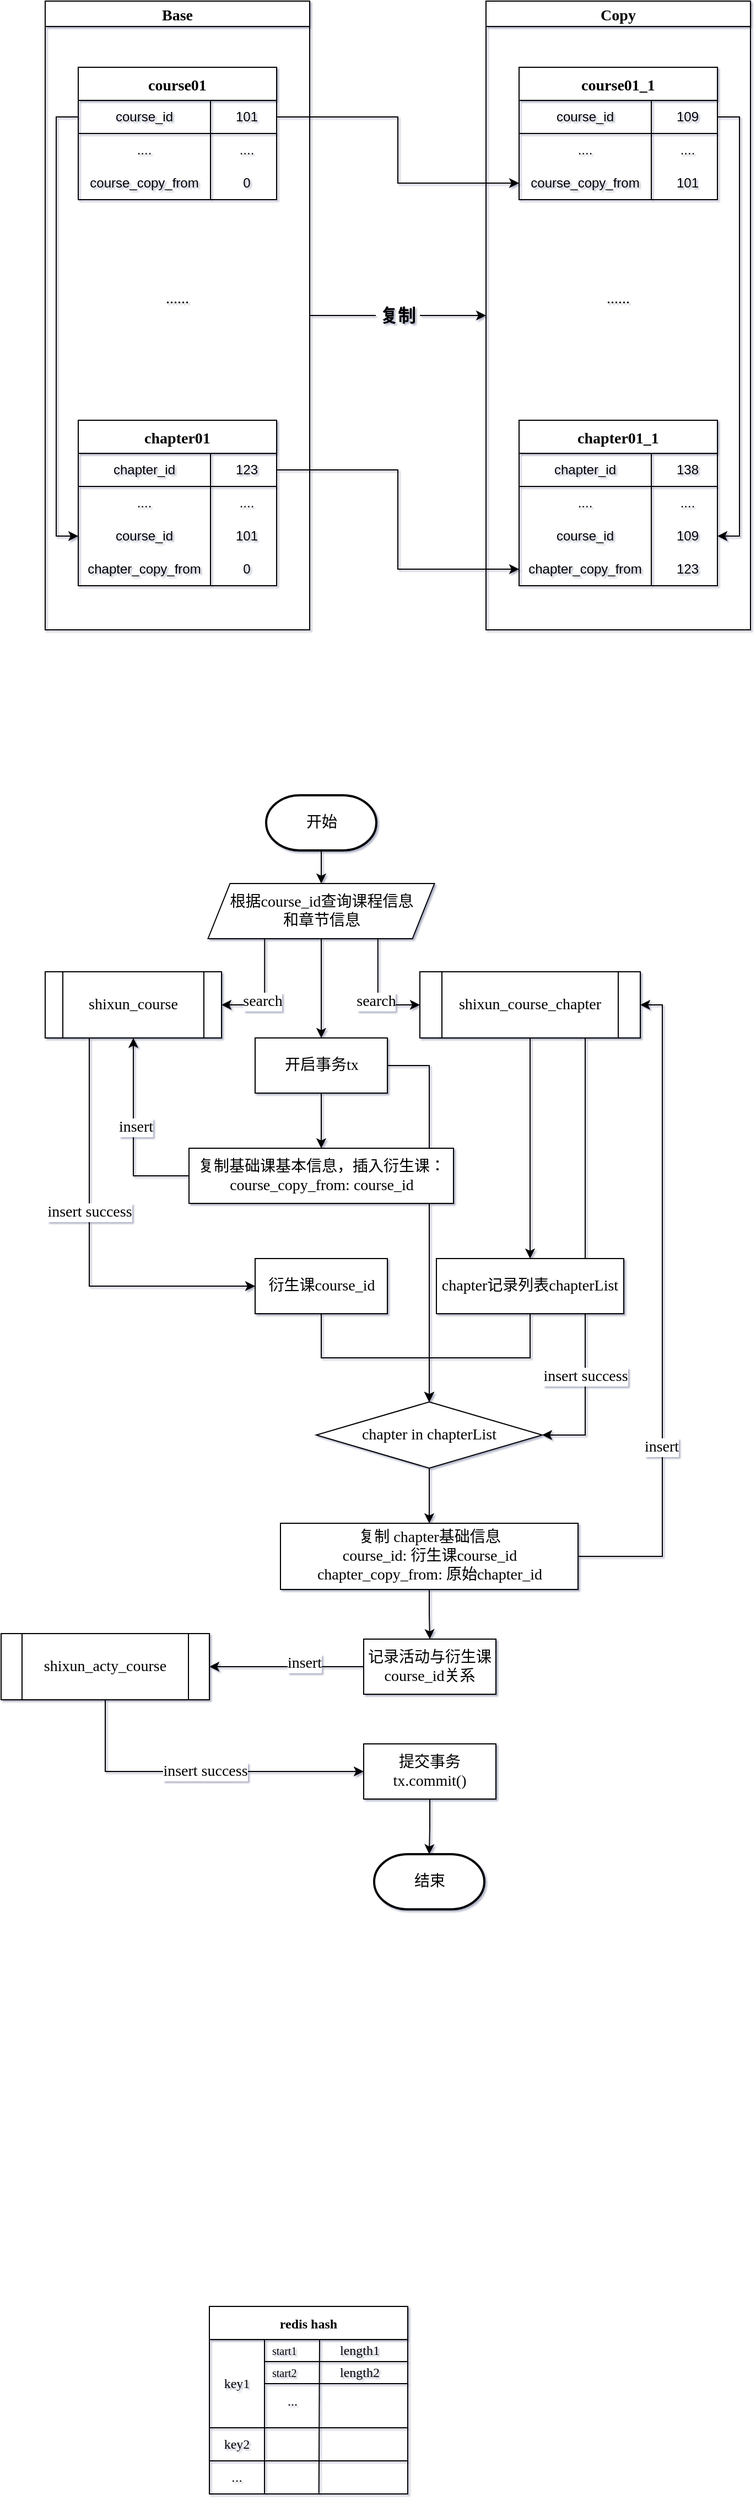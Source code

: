 <mxfile version="15.3.7" type="github">
  <diagram id="tjPY2HDjKvtOfdVSWDJu" name="Page-1">
    <mxGraphModel dx="813" dy="430" grid="1" gridSize="10" guides="1" tooltips="1" connect="1" arrows="1" fold="1" page="1" pageScale="1" pageWidth="827" pageHeight="1169" math="0" shadow="1">
      <root>
        <mxCell id="0" />
        <mxCell id="1" parent="0" />
        <mxCell id="ienhqepkz2iXpr1vj2_R-60" style="edgeStyle=orthogonalEdgeStyle;rounded=0;orthogonalLoop=1;jettySize=auto;html=1;exitX=1;exitY=0.5;exitDx=0;exitDy=0;entryX=0;entryY=0.5;entryDx=0;entryDy=0;fontFamily=Comic Sans MS;fontSize=14;startArrow=none;" parent="1" source="ienhqepkz2iXpr1vj2_R-61" target="ienhqepkz2iXpr1vj2_R-31" edge="1">
          <mxGeometry relative="1" as="geometry" />
        </mxCell>
        <mxCell id="ienhqepkz2iXpr1vj2_R-16" value="Base" style="swimlane;fontFamily=Comic Sans MS;fontSize=14;" parent="1" vertex="1">
          <mxGeometry x="120" y="480" width="240" height="570" as="geometry" />
        </mxCell>
        <mxCell id="ienhqepkz2iXpr1vj2_R-17" value="......" style="text;html=1;strokeColor=none;fillColor=none;align=center;verticalAlign=middle;whiteSpace=wrap;rounded=0;fontFamily=Comic Sans MS;fontSize=14;" parent="ienhqepkz2iXpr1vj2_R-16" vertex="1">
          <mxGeometry x="100" y="260" width="40" height="20" as="geometry" />
        </mxCell>
        <mxCell id="ienhqepkz2iXpr1vj2_R-18" value="chapter01" style="shape=table;startSize=30;container=1;collapsible=0;childLayout=tableLayout;fixedRows=1;rowLines=0;fontStyle=1;align=center;pointerEvents=1;fontFamily=Comic Sans MS;fontSize=14;" parent="ienhqepkz2iXpr1vj2_R-16" vertex="1">
          <mxGeometry x="30" y="380" width="180" height="150" as="geometry" />
        </mxCell>
        <mxCell id="ienhqepkz2iXpr1vj2_R-19" value="" style="shape=partialRectangle;html=1;whiteSpace=wrap;collapsible=0;dropTarget=0;pointerEvents=1;fillColor=none;top=0;left=0;bottom=1;right=0;points=[[0,0.5],[1,0.5]];portConstraint=eastwest;" parent="ienhqepkz2iXpr1vj2_R-18" vertex="1">
          <mxGeometry y="30" width="180" height="30" as="geometry" />
        </mxCell>
        <mxCell id="ienhqepkz2iXpr1vj2_R-20" value="chapter_id" style="shape=partialRectangle;html=1;whiteSpace=wrap;connectable=0;fillColor=none;top=0;left=0;bottom=0;right=0;overflow=hidden;pointerEvents=1;" parent="ienhqepkz2iXpr1vj2_R-19" vertex="1">
          <mxGeometry width="120" height="30" as="geometry" />
        </mxCell>
        <mxCell id="ienhqepkz2iXpr1vj2_R-21" value="123" style="shape=partialRectangle;html=1;whiteSpace=wrap;connectable=0;fillColor=none;top=0;left=0;bottom=0;right=0;align=center;spacingLeft=6;overflow=hidden;pointerEvents=1;" parent="ienhqepkz2iXpr1vj2_R-19" vertex="1">
          <mxGeometry x="120" width="60" height="30" as="geometry" />
        </mxCell>
        <mxCell id="ienhqepkz2iXpr1vj2_R-22" value="" style="shape=partialRectangle;html=1;whiteSpace=wrap;collapsible=0;dropTarget=0;pointerEvents=1;fillColor=none;top=0;left=0;bottom=0;right=0;points=[[0,0.5],[1,0.5]];portConstraint=eastwest;" parent="ienhqepkz2iXpr1vj2_R-18" vertex="1">
          <mxGeometry y="60" width="180" height="30" as="geometry" />
        </mxCell>
        <mxCell id="ienhqepkz2iXpr1vj2_R-23" value="...." style="shape=partialRectangle;html=1;whiteSpace=wrap;connectable=0;fillColor=none;top=0;left=0;bottom=0;right=0;overflow=hidden;pointerEvents=1;" parent="ienhqepkz2iXpr1vj2_R-22" vertex="1">
          <mxGeometry width="120" height="30" as="geometry" />
        </mxCell>
        <mxCell id="ienhqepkz2iXpr1vj2_R-24" value="...." style="shape=partialRectangle;html=1;whiteSpace=wrap;connectable=0;fillColor=none;top=0;left=0;bottom=0;right=0;align=center;spacingLeft=6;overflow=hidden;pointerEvents=1;" parent="ienhqepkz2iXpr1vj2_R-22" vertex="1">
          <mxGeometry x="120" width="60" height="30" as="geometry" />
        </mxCell>
        <mxCell id="ienhqepkz2iXpr1vj2_R-25" value="" style="shape=partialRectangle;html=1;whiteSpace=wrap;collapsible=0;dropTarget=0;pointerEvents=1;fillColor=none;top=0;left=0;bottom=0;right=0;points=[[0,0.5],[1,0.5]];portConstraint=eastwest;" parent="ienhqepkz2iXpr1vj2_R-18" vertex="1">
          <mxGeometry y="90" width="180" height="30" as="geometry" />
        </mxCell>
        <mxCell id="ienhqepkz2iXpr1vj2_R-26" value="course_id" style="shape=partialRectangle;html=1;whiteSpace=wrap;connectable=0;fillColor=none;top=0;left=0;bottom=0;right=0;overflow=hidden;pointerEvents=1;" parent="ienhqepkz2iXpr1vj2_R-25" vertex="1">
          <mxGeometry width="120" height="30" as="geometry" />
        </mxCell>
        <mxCell id="ienhqepkz2iXpr1vj2_R-27" value="101" style="shape=partialRectangle;html=1;whiteSpace=wrap;connectable=0;fillColor=none;top=0;left=0;bottom=0;right=0;align=center;spacingLeft=6;overflow=hidden;pointerEvents=1;" parent="ienhqepkz2iXpr1vj2_R-25" vertex="1">
          <mxGeometry x="120" width="60" height="30" as="geometry" />
        </mxCell>
        <mxCell id="ienhqepkz2iXpr1vj2_R-28" value="" style="shape=partialRectangle;html=1;whiteSpace=wrap;collapsible=0;dropTarget=0;pointerEvents=1;fillColor=none;top=0;left=0;bottom=0;right=0;points=[[0,0.5],[1,0.5]];portConstraint=eastwest;" parent="ienhqepkz2iXpr1vj2_R-18" vertex="1">
          <mxGeometry y="120" width="180" height="30" as="geometry" />
        </mxCell>
        <mxCell id="ienhqepkz2iXpr1vj2_R-29" value="chapter_copy_from" style="shape=partialRectangle;html=1;whiteSpace=wrap;connectable=0;fillColor=none;top=0;left=0;bottom=0;right=0;overflow=hidden;pointerEvents=1;" parent="ienhqepkz2iXpr1vj2_R-28" vertex="1">
          <mxGeometry width="120" height="30" as="geometry" />
        </mxCell>
        <mxCell id="ienhqepkz2iXpr1vj2_R-30" value="0" style="shape=partialRectangle;html=1;whiteSpace=wrap;connectable=0;fillColor=none;top=0;left=0;bottom=0;right=0;align=center;spacingLeft=6;overflow=hidden;pointerEvents=1;" parent="ienhqepkz2iXpr1vj2_R-28" vertex="1">
          <mxGeometry x="120" width="60" height="30" as="geometry" />
        </mxCell>
        <mxCell id="ienhqepkz2iXpr1vj2_R-5" value="course01" style="shape=table;startSize=30;container=1;collapsible=0;childLayout=tableLayout;fixedRows=1;rowLines=0;fontStyle=1;align=center;pointerEvents=1;fontFamily=Comic Sans MS;fontSize=14;" parent="ienhqepkz2iXpr1vj2_R-16" vertex="1">
          <mxGeometry x="30" y="60" width="180" height="120" as="geometry" />
        </mxCell>
        <mxCell id="ienhqepkz2iXpr1vj2_R-6" value="" style="shape=partialRectangle;html=1;whiteSpace=wrap;collapsible=0;dropTarget=0;pointerEvents=1;fillColor=none;top=0;left=0;bottom=1;right=0;points=[[0,0.5],[1,0.5]];portConstraint=eastwest;" parent="ienhqepkz2iXpr1vj2_R-5" vertex="1">
          <mxGeometry y="30" width="180" height="30" as="geometry" />
        </mxCell>
        <mxCell id="ienhqepkz2iXpr1vj2_R-7" value="course_id" style="shape=partialRectangle;html=1;whiteSpace=wrap;connectable=0;fillColor=none;top=0;left=0;bottom=0;right=0;overflow=hidden;pointerEvents=1;" parent="ienhqepkz2iXpr1vj2_R-6" vertex="1">
          <mxGeometry width="120" height="30" as="geometry" />
        </mxCell>
        <mxCell id="ienhqepkz2iXpr1vj2_R-8" value="101" style="shape=partialRectangle;html=1;whiteSpace=wrap;connectable=0;fillColor=none;top=0;left=0;bottom=0;right=0;align=center;spacingLeft=6;overflow=hidden;pointerEvents=1;" parent="ienhqepkz2iXpr1vj2_R-6" vertex="1">
          <mxGeometry x="120" width="60" height="30" as="geometry" />
        </mxCell>
        <mxCell id="ienhqepkz2iXpr1vj2_R-9" value="" style="shape=partialRectangle;html=1;whiteSpace=wrap;collapsible=0;dropTarget=0;pointerEvents=1;fillColor=none;top=0;left=0;bottom=0;right=0;points=[[0,0.5],[1,0.5]];portConstraint=eastwest;" parent="ienhqepkz2iXpr1vj2_R-5" vertex="1">
          <mxGeometry y="60" width="180" height="30" as="geometry" />
        </mxCell>
        <mxCell id="ienhqepkz2iXpr1vj2_R-10" value="...." style="shape=partialRectangle;html=1;whiteSpace=wrap;connectable=0;fillColor=none;top=0;left=0;bottom=0;right=0;overflow=hidden;pointerEvents=1;" parent="ienhqepkz2iXpr1vj2_R-9" vertex="1">
          <mxGeometry width="120" height="30" as="geometry" />
        </mxCell>
        <mxCell id="ienhqepkz2iXpr1vj2_R-11" value="...." style="shape=partialRectangle;html=1;whiteSpace=wrap;connectable=0;fillColor=none;top=0;left=0;bottom=0;right=0;align=center;spacingLeft=6;overflow=hidden;pointerEvents=1;" parent="ienhqepkz2iXpr1vj2_R-9" vertex="1">
          <mxGeometry x="120" width="60" height="30" as="geometry" />
        </mxCell>
        <mxCell id="ienhqepkz2iXpr1vj2_R-12" value="" style="shape=partialRectangle;html=1;whiteSpace=wrap;collapsible=0;dropTarget=0;pointerEvents=1;fillColor=none;top=0;left=0;bottom=0;right=0;points=[[0,0.5],[1,0.5]];portConstraint=eastwest;" parent="ienhqepkz2iXpr1vj2_R-5" vertex="1">
          <mxGeometry y="90" width="180" height="30" as="geometry" />
        </mxCell>
        <mxCell id="ienhqepkz2iXpr1vj2_R-13" value="course_copy_from" style="shape=partialRectangle;html=1;whiteSpace=wrap;connectable=0;fillColor=none;top=0;left=0;bottom=0;right=0;overflow=hidden;pointerEvents=1;" parent="ienhqepkz2iXpr1vj2_R-12" vertex="1">
          <mxGeometry width="120" height="30" as="geometry" />
        </mxCell>
        <mxCell id="ienhqepkz2iXpr1vj2_R-14" value="0" style="shape=partialRectangle;html=1;whiteSpace=wrap;connectable=0;fillColor=none;top=0;left=0;bottom=0;right=0;align=center;spacingLeft=6;overflow=hidden;pointerEvents=1;" parent="ienhqepkz2iXpr1vj2_R-12" vertex="1">
          <mxGeometry x="120" width="60" height="30" as="geometry" />
        </mxCell>
        <mxCell id="ienhqepkz2iXpr1vj2_R-59" style="edgeStyle=orthogonalEdgeStyle;rounded=0;orthogonalLoop=1;jettySize=auto;html=1;exitX=0;exitY=0.5;exitDx=0;exitDy=0;entryX=0;entryY=0.5;entryDx=0;entryDy=0;fontFamily=Comic Sans MS;fontSize=14;" parent="ienhqepkz2iXpr1vj2_R-16" source="ienhqepkz2iXpr1vj2_R-6" target="ienhqepkz2iXpr1vj2_R-25" edge="1">
          <mxGeometry relative="1" as="geometry" />
        </mxCell>
        <mxCell id="ienhqepkz2iXpr1vj2_R-31" value="Copy" style="swimlane;fontFamily=Comic Sans MS;fontSize=14;" parent="1" vertex="1">
          <mxGeometry x="520" y="480" width="240" height="570" as="geometry" />
        </mxCell>
        <mxCell id="ienhqepkz2iXpr1vj2_R-32" value="......" style="text;html=1;strokeColor=none;fillColor=none;align=center;verticalAlign=middle;whiteSpace=wrap;rounded=0;fontFamily=Comic Sans MS;fontSize=14;" parent="ienhqepkz2iXpr1vj2_R-31" vertex="1">
          <mxGeometry x="100" y="260" width="40" height="20" as="geometry" />
        </mxCell>
        <mxCell id="ienhqepkz2iXpr1vj2_R-33" value="chapter01_1" style="shape=table;startSize=30;container=1;collapsible=0;childLayout=tableLayout;fixedRows=1;rowLines=0;fontStyle=1;align=center;pointerEvents=1;fontFamily=Comic Sans MS;fontSize=14;" parent="ienhqepkz2iXpr1vj2_R-31" vertex="1">
          <mxGeometry x="30" y="380" width="180" height="150" as="geometry" />
        </mxCell>
        <mxCell id="ienhqepkz2iXpr1vj2_R-34" value="" style="shape=partialRectangle;html=1;whiteSpace=wrap;collapsible=0;dropTarget=0;pointerEvents=1;fillColor=none;top=0;left=0;bottom=1;right=0;points=[[0,0.5],[1,0.5]];portConstraint=eastwest;" parent="ienhqepkz2iXpr1vj2_R-33" vertex="1">
          <mxGeometry y="30" width="180" height="30" as="geometry" />
        </mxCell>
        <mxCell id="ienhqepkz2iXpr1vj2_R-35" value="chapter_id" style="shape=partialRectangle;html=1;whiteSpace=wrap;connectable=0;fillColor=none;top=0;left=0;bottom=0;right=0;overflow=hidden;pointerEvents=1;" parent="ienhqepkz2iXpr1vj2_R-34" vertex="1">
          <mxGeometry width="120" height="30" as="geometry" />
        </mxCell>
        <mxCell id="ienhqepkz2iXpr1vj2_R-36" value="138" style="shape=partialRectangle;html=1;whiteSpace=wrap;connectable=0;fillColor=none;top=0;left=0;bottom=0;right=0;align=center;spacingLeft=6;overflow=hidden;pointerEvents=1;" parent="ienhqepkz2iXpr1vj2_R-34" vertex="1">
          <mxGeometry x="120" width="60" height="30" as="geometry" />
        </mxCell>
        <mxCell id="ienhqepkz2iXpr1vj2_R-37" value="" style="shape=partialRectangle;html=1;whiteSpace=wrap;collapsible=0;dropTarget=0;pointerEvents=1;fillColor=none;top=0;left=0;bottom=0;right=0;points=[[0,0.5],[1,0.5]];portConstraint=eastwest;" parent="ienhqepkz2iXpr1vj2_R-33" vertex="1">
          <mxGeometry y="60" width="180" height="30" as="geometry" />
        </mxCell>
        <mxCell id="ienhqepkz2iXpr1vj2_R-38" value="...." style="shape=partialRectangle;html=1;whiteSpace=wrap;connectable=0;fillColor=none;top=0;left=0;bottom=0;right=0;overflow=hidden;pointerEvents=1;" parent="ienhqepkz2iXpr1vj2_R-37" vertex="1">
          <mxGeometry width="120" height="30" as="geometry" />
        </mxCell>
        <mxCell id="ienhqepkz2iXpr1vj2_R-39" value="...." style="shape=partialRectangle;html=1;whiteSpace=wrap;connectable=0;fillColor=none;top=0;left=0;bottom=0;right=0;align=center;spacingLeft=6;overflow=hidden;pointerEvents=1;" parent="ienhqepkz2iXpr1vj2_R-37" vertex="1">
          <mxGeometry x="120" width="60" height="30" as="geometry" />
        </mxCell>
        <mxCell id="ienhqepkz2iXpr1vj2_R-40" value="" style="shape=partialRectangle;html=1;whiteSpace=wrap;collapsible=0;dropTarget=0;pointerEvents=1;fillColor=none;top=0;left=0;bottom=0;right=0;points=[[0,0.5],[1,0.5]];portConstraint=eastwest;" parent="ienhqepkz2iXpr1vj2_R-33" vertex="1">
          <mxGeometry y="90" width="180" height="30" as="geometry" />
        </mxCell>
        <mxCell id="ienhqepkz2iXpr1vj2_R-41" value="course_id" style="shape=partialRectangle;html=1;whiteSpace=wrap;connectable=0;fillColor=none;top=0;left=0;bottom=0;right=0;overflow=hidden;pointerEvents=1;" parent="ienhqepkz2iXpr1vj2_R-40" vertex="1">
          <mxGeometry width="120" height="30" as="geometry" />
        </mxCell>
        <mxCell id="ienhqepkz2iXpr1vj2_R-42" value="109" style="shape=partialRectangle;html=1;whiteSpace=wrap;connectable=0;fillColor=none;top=0;left=0;bottom=0;right=0;align=center;spacingLeft=6;overflow=hidden;pointerEvents=1;" parent="ienhqepkz2iXpr1vj2_R-40" vertex="1">
          <mxGeometry x="120" width="60" height="30" as="geometry" />
        </mxCell>
        <mxCell id="ienhqepkz2iXpr1vj2_R-43" value="" style="shape=partialRectangle;html=1;whiteSpace=wrap;collapsible=0;dropTarget=0;pointerEvents=1;fillColor=none;top=0;left=0;bottom=0;right=0;points=[[0,0.5],[1,0.5]];portConstraint=eastwest;" parent="ienhqepkz2iXpr1vj2_R-33" vertex="1">
          <mxGeometry y="120" width="180" height="30" as="geometry" />
        </mxCell>
        <mxCell id="ienhqepkz2iXpr1vj2_R-44" value="chapter_copy_from" style="shape=partialRectangle;html=1;whiteSpace=wrap;connectable=0;fillColor=none;top=0;left=0;bottom=0;right=0;overflow=hidden;pointerEvents=1;" parent="ienhqepkz2iXpr1vj2_R-43" vertex="1">
          <mxGeometry width="120" height="30" as="geometry" />
        </mxCell>
        <mxCell id="ienhqepkz2iXpr1vj2_R-45" value="123" style="shape=partialRectangle;html=1;whiteSpace=wrap;connectable=0;fillColor=none;top=0;left=0;bottom=0;right=0;align=center;spacingLeft=6;overflow=hidden;pointerEvents=1;" parent="ienhqepkz2iXpr1vj2_R-43" vertex="1">
          <mxGeometry x="120" width="60" height="30" as="geometry" />
        </mxCell>
        <mxCell id="ienhqepkz2iXpr1vj2_R-46" value="course01_1" style="shape=table;startSize=30;container=1;collapsible=0;childLayout=tableLayout;fixedRows=1;rowLines=0;fontStyle=1;align=center;pointerEvents=1;fontFamily=Comic Sans MS;fontSize=14;" parent="ienhqepkz2iXpr1vj2_R-31" vertex="1">
          <mxGeometry x="30" y="60" width="180" height="120" as="geometry" />
        </mxCell>
        <mxCell id="ienhqepkz2iXpr1vj2_R-47" value="" style="shape=partialRectangle;html=1;whiteSpace=wrap;collapsible=0;dropTarget=0;pointerEvents=1;fillColor=none;top=0;left=0;bottom=1;right=0;points=[[0,0.5],[1,0.5]];portConstraint=eastwest;" parent="ienhqepkz2iXpr1vj2_R-46" vertex="1">
          <mxGeometry y="30" width="180" height="30" as="geometry" />
        </mxCell>
        <mxCell id="ienhqepkz2iXpr1vj2_R-48" value="course_id" style="shape=partialRectangle;html=1;whiteSpace=wrap;connectable=0;fillColor=none;top=0;left=0;bottom=0;right=0;overflow=hidden;pointerEvents=1;" parent="ienhqepkz2iXpr1vj2_R-47" vertex="1">
          <mxGeometry width="120" height="30" as="geometry" />
        </mxCell>
        <mxCell id="ienhqepkz2iXpr1vj2_R-49" value="109" style="shape=partialRectangle;html=1;whiteSpace=wrap;connectable=0;fillColor=none;top=0;left=0;bottom=0;right=0;align=center;spacingLeft=6;overflow=hidden;pointerEvents=1;" parent="ienhqepkz2iXpr1vj2_R-47" vertex="1">
          <mxGeometry x="120" width="60" height="30" as="geometry" />
        </mxCell>
        <mxCell id="ienhqepkz2iXpr1vj2_R-50" value="" style="shape=partialRectangle;html=1;whiteSpace=wrap;collapsible=0;dropTarget=0;pointerEvents=1;fillColor=none;top=0;left=0;bottom=0;right=0;points=[[0,0.5],[1,0.5]];portConstraint=eastwest;" parent="ienhqepkz2iXpr1vj2_R-46" vertex="1">
          <mxGeometry y="60" width="180" height="30" as="geometry" />
        </mxCell>
        <mxCell id="ienhqepkz2iXpr1vj2_R-51" value="...." style="shape=partialRectangle;html=1;whiteSpace=wrap;connectable=0;fillColor=none;top=0;left=0;bottom=0;right=0;overflow=hidden;pointerEvents=1;" parent="ienhqepkz2iXpr1vj2_R-50" vertex="1">
          <mxGeometry width="120" height="30" as="geometry" />
        </mxCell>
        <mxCell id="ienhqepkz2iXpr1vj2_R-52" value="...." style="shape=partialRectangle;html=1;whiteSpace=wrap;connectable=0;fillColor=none;top=0;left=0;bottom=0;right=0;align=center;spacingLeft=6;overflow=hidden;pointerEvents=1;" parent="ienhqepkz2iXpr1vj2_R-50" vertex="1">
          <mxGeometry x="120" width="60" height="30" as="geometry" />
        </mxCell>
        <mxCell id="ienhqepkz2iXpr1vj2_R-53" value="" style="shape=partialRectangle;html=1;whiteSpace=wrap;collapsible=0;dropTarget=0;pointerEvents=1;fillColor=none;top=0;left=0;bottom=0;right=0;points=[[0,0.5],[1,0.5]];portConstraint=eastwest;" parent="ienhqepkz2iXpr1vj2_R-46" vertex="1">
          <mxGeometry y="90" width="180" height="30" as="geometry" />
        </mxCell>
        <mxCell id="ienhqepkz2iXpr1vj2_R-54" value="course_copy_from" style="shape=partialRectangle;html=1;whiteSpace=wrap;connectable=0;fillColor=none;top=0;left=0;bottom=0;right=0;overflow=hidden;pointerEvents=1;" parent="ienhqepkz2iXpr1vj2_R-53" vertex="1">
          <mxGeometry width="120" height="30" as="geometry" />
        </mxCell>
        <mxCell id="ienhqepkz2iXpr1vj2_R-55" value="101" style="shape=partialRectangle;html=1;whiteSpace=wrap;connectable=0;fillColor=none;top=0;left=0;bottom=0;right=0;align=center;spacingLeft=6;overflow=hidden;pointerEvents=1;" parent="ienhqepkz2iXpr1vj2_R-53" vertex="1">
          <mxGeometry x="120" width="60" height="30" as="geometry" />
        </mxCell>
        <mxCell id="ienhqepkz2iXpr1vj2_R-57" style="edgeStyle=orthogonalEdgeStyle;rounded=0;orthogonalLoop=1;jettySize=auto;html=1;exitX=1;exitY=0.5;exitDx=0;exitDy=0;entryX=1;entryY=0.5;entryDx=0;entryDy=0;fontFamily=Comic Sans MS;fontSize=14;" parent="ienhqepkz2iXpr1vj2_R-31" source="ienhqepkz2iXpr1vj2_R-47" target="ienhqepkz2iXpr1vj2_R-40" edge="1">
          <mxGeometry relative="1" as="geometry" />
        </mxCell>
        <mxCell id="ienhqepkz2iXpr1vj2_R-56" style="edgeStyle=orthogonalEdgeStyle;rounded=0;orthogonalLoop=1;jettySize=auto;html=1;exitX=1;exitY=0.5;exitDx=0;exitDy=0;fontFamily=Comic Sans MS;fontSize=14;" parent="1" source="ienhqepkz2iXpr1vj2_R-6" target="ienhqepkz2iXpr1vj2_R-53" edge="1">
          <mxGeometry relative="1" as="geometry" />
        </mxCell>
        <mxCell id="ienhqepkz2iXpr1vj2_R-58" style="edgeStyle=orthogonalEdgeStyle;rounded=0;orthogonalLoop=1;jettySize=auto;html=1;exitX=1;exitY=0.5;exitDx=0;exitDy=0;entryX=0;entryY=0.5;entryDx=0;entryDy=0;fontFamily=Comic Sans MS;fontSize=14;" parent="1" source="ienhqepkz2iXpr1vj2_R-19" target="ienhqepkz2iXpr1vj2_R-43" edge="1">
          <mxGeometry relative="1" as="geometry" />
        </mxCell>
        <mxCell id="ienhqepkz2iXpr1vj2_R-61" value="&lt;font style=&quot;font-size: 16px&quot;&gt;&lt;b&gt;复制&lt;/b&gt;&lt;/font&gt;" style="text;html=1;strokeColor=none;fillColor=none;align=center;verticalAlign=middle;whiteSpace=wrap;rounded=0;fontFamily=Comic Sans MS;fontSize=14;" parent="1" vertex="1">
          <mxGeometry x="420" y="755" width="40" height="20" as="geometry" />
        </mxCell>
        <mxCell id="ienhqepkz2iXpr1vj2_R-62" value="" style="edgeStyle=orthogonalEdgeStyle;rounded=0;orthogonalLoop=1;jettySize=auto;html=1;exitX=1;exitY=0.5;exitDx=0;exitDy=0;entryX=0;entryY=0.5;entryDx=0;entryDy=0;fontFamily=Comic Sans MS;fontSize=14;endArrow=none;" parent="1" source="ienhqepkz2iXpr1vj2_R-16" target="ienhqepkz2iXpr1vj2_R-61" edge="1">
          <mxGeometry relative="1" as="geometry">
            <mxPoint x="360" y="765" as="sourcePoint" />
            <mxPoint x="520" y="765" as="targetPoint" />
          </mxGeometry>
        </mxCell>
        <mxCell id="ienhqepkz2iXpr1vj2_R-67" style="edgeStyle=orthogonalEdgeStyle;rounded=0;orthogonalLoop=1;jettySize=auto;html=1;exitX=0.5;exitY=1;exitDx=0;exitDy=0;exitPerimeter=0;entryX=0.5;entryY=0;entryDx=0;entryDy=0;fontFamily=Comic Sans MS;fontSize=14;" parent="1" source="ienhqepkz2iXpr1vj2_R-63" edge="1">
          <mxGeometry relative="1" as="geometry">
            <mxPoint x="370.5" y="1280" as="targetPoint" />
          </mxGeometry>
        </mxCell>
        <mxCell id="ienhqepkz2iXpr1vj2_R-63" value="开始" style="strokeWidth=2;html=1;shape=mxgraph.flowchart.terminator;whiteSpace=wrap;fontFamily=Comic Sans MS;fontSize=14;" parent="1" vertex="1">
          <mxGeometry x="320.5" y="1200" width="100" height="50" as="geometry" />
        </mxCell>
        <mxCell id="ienhqepkz2iXpr1vj2_R-102" style="edgeStyle=orthogonalEdgeStyle;rounded=0;orthogonalLoop=1;jettySize=auto;html=1;exitX=0.5;exitY=1;exitDx=0;exitDy=0;fontFamily=Comic Sans MS;fontSize=14;" parent="1" source="ienhqepkz2iXpr1vj2_R-65" target="ienhqepkz2iXpr1vj2_R-68" edge="1">
          <mxGeometry relative="1" as="geometry" />
        </mxCell>
        <mxCell id="ienhqepkz2iXpr1vj2_R-109" style="edgeStyle=orthogonalEdgeStyle;rounded=0;orthogonalLoop=1;jettySize=auto;html=1;exitX=0.75;exitY=1;exitDx=0;exitDy=0;entryX=1;entryY=0.5;entryDx=0;entryDy=0;fontFamily=Comic Sans MS;fontSize=14;" parent="1" source="ienhqepkz2iXpr1vj2_R-65" target="ienhqepkz2iXpr1vj2_R-71" edge="1">
          <mxGeometry relative="1" as="geometry" />
        </mxCell>
        <mxCell id="ienhqepkz2iXpr1vj2_R-110" value="insert success" style="edgeLabel;html=1;align=center;verticalAlign=middle;resizable=0;points=[];fontSize=14;fontFamily=Comic Sans MS;" parent="ienhqepkz2iXpr1vj2_R-109" vertex="1" connectable="0">
          <mxGeometry x="0.539" relative="1" as="geometry">
            <mxPoint as="offset" />
          </mxGeometry>
        </mxCell>
        <mxCell id="ienhqepkz2iXpr1vj2_R-65" value="shixun_course_chapter" style="shape=process;whiteSpace=wrap;html=1;backgroundOutline=1;fontFamily=Comic Sans MS;fontSize=14;" parent="1" vertex="1">
          <mxGeometry x="460" y="1360" width="200" height="60" as="geometry" />
        </mxCell>
        <mxCell id="ienhqepkz2iXpr1vj2_R-72" style="edgeStyle=orthogonalEdgeStyle;rounded=0;orthogonalLoop=1;jettySize=auto;html=1;exitX=0.5;exitY=1;exitDx=0;exitDy=0;entryX=0.5;entryY=0;entryDx=0;entryDy=0;fontFamily=Comic Sans MS;fontSize=14;" parent="1" source="ienhqepkz2iXpr1vj2_R-68" target="ienhqepkz2iXpr1vj2_R-71" edge="1">
          <mxGeometry relative="1" as="geometry" />
        </mxCell>
        <mxCell id="ienhqepkz2iXpr1vj2_R-68" value="chapter记录列表chapterList" style="rounded=0;whiteSpace=wrap;html=1;fontFamily=Comic Sans MS;fontSize=14;" parent="1" vertex="1">
          <mxGeometry x="475" y="1620" width="170" height="50" as="geometry" />
        </mxCell>
        <mxCell id="ienhqepkz2iXpr1vj2_R-106" style="edgeStyle=orthogonalEdgeStyle;rounded=0;orthogonalLoop=1;jettySize=auto;html=1;exitX=0.5;exitY=1;exitDx=0;exitDy=0;fontFamily=Comic Sans MS;fontSize=14;" parent="1" source="ienhqepkz2iXpr1vj2_R-71" target="ienhqepkz2iXpr1vj2_R-105" edge="1">
          <mxGeometry relative="1" as="geometry" />
        </mxCell>
        <mxCell id="ienhqepkz2iXpr1vj2_R-71" value="chapter in chapterList" style="rhombus;whiteSpace=wrap;html=1;fontFamily=Comic Sans MS;fontSize=14;" parent="1" vertex="1">
          <mxGeometry x="366" y="1750" width="205" height="60" as="geometry" />
        </mxCell>
        <mxCell id="ienhqepkz2iXpr1vj2_R-100" style="edgeStyle=orthogonalEdgeStyle;rounded=0;orthogonalLoop=1;jettySize=auto;html=1;exitX=0.25;exitY=1;exitDx=0;exitDy=0;entryX=0;entryY=0.5;entryDx=0;entryDy=0;fontFamily=Comic Sans MS;fontSize=14;" parent="1" source="ienhqepkz2iXpr1vj2_R-74" target="ienhqepkz2iXpr1vj2_R-98" edge="1">
          <mxGeometry relative="1" as="geometry" />
        </mxCell>
        <mxCell id="ienhqepkz2iXpr1vj2_R-101" value="insert success" style="edgeLabel;html=1;align=center;verticalAlign=middle;resizable=0;points=[];fontSize=14;fontFamily=Comic Sans MS;" parent="ienhqepkz2iXpr1vj2_R-100" vertex="1" connectable="0">
          <mxGeometry x="-0.159" relative="1" as="geometry">
            <mxPoint as="offset" />
          </mxGeometry>
        </mxCell>
        <mxCell id="ienhqepkz2iXpr1vj2_R-74" value="shixun_course" style="shape=process;whiteSpace=wrap;html=1;backgroundOutline=1;fontFamily=Comic Sans MS;fontSize=14;" parent="1" vertex="1">
          <mxGeometry x="120" y="1360" width="160" height="60" as="geometry" />
        </mxCell>
        <mxCell id="ienhqepkz2iXpr1vj2_R-87" style="edgeStyle=orthogonalEdgeStyle;rounded=0;orthogonalLoop=1;jettySize=auto;html=1;exitX=0.5;exitY=1;exitDx=0;exitDy=0;entryX=0.5;entryY=0;entryDx=0;entryDy=0;fontFamily=Comic Sans MS;fontSize=14;" parent="1" source="ienhqepkz2iXpr1vj2_R-76" target="ienhqepkz2iXpr1vj2_R-85" edge="1">
          <mxGeometry relative="1" as="geometry" />
        </mxCell>
        <mxCell id="ienhqepkz2iXpr1vj2_R-104" style="edgeStyle=orthogonalEdgeStyle;rounded=0;orthogonalLoop=1;jettySize=auto;html=1;exitX=1;exitY=0.5;exitDx=0;exitDy=0;entryX=0.5;entryY=0;entryDx=0;entryDy=0;fontFamily=Comic Sans MS;fontSize=14;" parent="1" source="ienhqepkz2iXpr1vj2_R-76" target="ienhqepkz2iXpr1vj2_R-71" edge="1">
          <mxGeometry relative="1" as="geometry" />
        </mxCell>
        <mxCell id="ienhqepkz2iXpr1vj2_R-76" value="开启事务tx" style="rounded=0;whiteSpace=wrap;html=1;fontFamily=Comic Sans MS;fontSize=14;" parent="1" vertex="1">
          <mxGeometry x="310.5" y="1420" width="120" height="50" as="geometry" />
        </mxCell>
        <mxCell id="ienhqepkz2iXpr1vj2_R-80" style="edgeStyle=orthogonalEdgeStyle;rounded=0;orthogonalLoop=1;jettySize=auto;html=1;exitX=0.75;exitY=1;exitDx=0;exitDy=0;entryX=0;entryY=0.5;entryDx=0;entryDy=0;fontFamily=Comic Sans MS;fontSize=14;" parent="1" source="ienhqepkz2iXpr1vj2_R-77" target="ienhqepkz2iXpr1vj2_R-65" edge="1">
          <mxGeometry relative="1" as="geometry" />
        </mxCell>
        <mxCell id="ienhqepkz2iXpr1vj2_R-97" value="search" style="edgeLabel;html=1;align=center;verticalAlign=middle;resizable=0;points=[];fontSize=14;fontFamily=Comic Sans MS;" parent="ienhqepkz2iXpr1vj2_R-80" vertex="1" connectable="0">
          <mxGeometry x="0.162" y="-2" relative="1" as="geometry">
            <mxPoint as="offset" />
          </mxGeometry>
        </mxCell>
        <mxCell id="ienhqepkz2iXpr1vj2_R-81" style="edgeStyle=orthogonalEdgeStyle;rounded=0;orthogonalLoop=1;jettySize=auto;html=1;exitX=0.25;exitY=1;exitDx=0;exitDy=0;entryX=1;entryY=0.5;entryDx=0;entryDy=0;fontFamily=Comic Sans MS;fontSize=14;" parent="1" source="ienhqepkz2iXpr1vj2_R-77" target="ienhqepkz2iXpr1vj2_R-74" edge="1">
          <mxGeometry relative="1" as="geometry" />
        </mxCell>
        <mxCell id="ienhqepkz2iXpr1vj2_R-94" value="search" style="edgeLabel;html=1;align=center;verticalAlign=middle;resizable=0;points=[];fontSize=14;fontFamily=Comic Sans MS;" parent="ienhqepkz2iXpr1vj2_R-81" vertex="1" connectable="0">
          <mxGeometry x="0.15" y="-2" relative="1" as="geometry">
            <mxPoint as="offset" />
          </mxGeometry>
        </mxCell>
        <mxCell id="ienhqepkz2iXpr1vj2_R-82" style="edgeStyle=orthogonalEdgeStyle;rounded=0;orthogonalLoop=1;jettySize=auto;html=1;exitX=0.5;exitY=1;exitDx=0;exitDy=0;entryX=0.5;entryY=0;entryDx=0;entryDy=0;fontFamily=Comic Sans MS;fontSize=14;" parent="1" source="ienhqepkz2iXpr1vj2_R-77" target="ienhqepkz2iXpr1vj2_R-76" edge="1">
          <mxGeometry relative="1" as="geometry" />
        </mxCell>
        <mxCell id="ienhqepkz2iXpr1vj2_R-77" value="&lt;span&gt;根据course_id查询课程信息&lt;br&gt;和章节信息&lt;/span&gt;" style="shape=parallelogram;perimeter=parallelogramPerimeter;whiteSpace=wrap;html=1;fixedSize=1;fontFamily=Comic Sans MS;fontSize=14;" parent="1" vertex="1">
          <mxGeometry x="267.75" y="1280" width="205.5" height="50" as="geometry" />
        </mxCell>
        <mxCell id="ienhqepkz2iXpr1vj2_R-89" style="edgeStyle=orthogonalEdgeStyle;rounded=0;orthogonalLoop=1;jettySize=auto;html=1;exitX=0;exitY=0.5;exitDx=0;exitDy=0;entryX=0.5;entryY=1;entryDx=0;entryDy=0;fontFamily=Comic Sans MS;fontSize=14;" parent="1" source="ienhqepkz2iXpr1vj2_R-85" target="ienhqepkz2iXpr1vj2_R-74" edge="1">
          <mxGeometry relative="1" as="geometry" />
        </mxCell>
        <mxCell id="ienhqepkz2iXpr1vj2_R-93" value="insert" style="edgeLabel;html=1;align=center;verticalAlign=middle;resizable=0;points=[];fontSize=14;fontFamily=Comic Sans MS;" parent="ienhqepkz2iXpr1vj2_R-89" vertex="1" connectable="0">
          <mxGeometry x="0.077" y="-2" relative="1" as="geometry">
            <mxPoint as="offset" />
          </mxGeometry>
        </mxCell>
        <mxCell id="ienhqepkz2iXpr1vj2_R-85" value="复制基础课基本信息，插入衍生课：course_copy_from: course_id" style="rounded=0;whiteSpace=wrap;html=1;fontFamily=Comic Sans MS;fontSize=14;" parent="1" vertex="1">
          <mxGeometry x="250.5" y="1520" width="240" height="50" as="geometry" />
        </mxCell>
        <mxCell id="ienhqepkz2iXpr1vj2_R-103" style="edgeStyle=orthogonalEdgeStyle;rounded=0;orthogonalLoop=1;jettySize=auto;html=1;exitX=0.5;exitY=1;exitDx=0;exitDy=0;entryX=0.5;entryY=0;entryDx=0;entryDy=0;fontFamily=Comic Sans MS;fontSize=14;" parent="1" source="ienhqepkz2iXpr1vj2_R-98" target="ienhqepkz2iXpr1vj2_R-71" edge="1">
          <mxGeometry relative="1" as="geometry" />
        </mxCell>
        <mxCell id="ienhqepkz2iXpr1vj2_R-98" value="衍生课course_id" style="rounded=0;whiteSpace=wrap;html=1;fontFamily=Comic Sans MS;fontSize=14;" parent="1" vertex="1">
          <mxGeometry x="310.5" y="1620" width="120" height="50" as="geometry" />
        </mxCell>
        <mxCell id="ienhqepkz2iXpr1vj2_R-107" style="edgeStyle=orthogonalEdgeStyle;rounded=0;orthogonalLoop=1;jettySize=auto;html=1;exitX=1;exitY=0.5;exitDx=0;exitDy=0;entryX=1;entryY=0.5;entryDx=0;entryDy=0;fontFamily=Comic Sans MS;fontSize=14;" parent="1" source="ienhqepkz2iXpr1vj2_R-105" target="ienhqepkz2iXpr1vj2_R-65" edge="1">
          <mxGeometry relative="1" as="geometry" />
        </mxCell>
        <mxCell id="ienhqepkz2iXpr1vj2_R-108" value="insert" style="edgeLabel;html=1;align=center;verticalAlign=middle;resizable=0;points=[];fontSize=14;fontFamily=Comic Sans MS;" parent="ienhqepkz2iXpr1vj2_R-107" vertex="1" connectable="0">
          <mxGeometry x="-0.412" y="1" relative="1" as="geometry">
            <mxPoint as="offset" />
          </mxGeometry>
        </mxCell>
        <mxCell id="ienhqepkz2iXpr1vj2_R-119" style="edgeStyle=orthogonalEdgeStyle;rounded=0;orthogonalLoop=1;jettySize=auto;html=1;exitX=0.5;exitY=1;exitDx=0;exitDy=0;fontFamily=Comic Sans MS;fontSize=14;" parent="1" source="ienhqepkz2iXpr1vj2_R-105" target="ienhqepkz2iXpr1vj2_R-114" edge="1">
          <mxGeometry relative="1" as="geometry" />
        </mxCell>
        <mxCell id="ienhqepkz2iXpr1vj2_R-105" value="复制 chapter基础信息&lt;br&gt;course_id: 衍生课course_id&lt;br&gt;chapter_copy_from: 原始chapter_id" style="rounded=0;whiteSpace=wrap;html=1;fontFamily=Comic Sans MS;fontSize=14;" parent="1" vertex="1">
          <mxGeometry x="333.5" y="1860" width="270" height="60" as="geometry" />
        </mxCell>
        <mxCell id="ienhqepkz2iXpr1vj2_R-121" style="edgeStyle=orthogonalEdgeStyle;rounded=0;orthogonalLoop=1;jettySize=auto;html=1;exitX=0.5;exitY=1;exitDx=0;exitDy=0;fontFamily=Comic Sans MS;fontSize=14;" parent="1" source="ienhqepkz2iXpr1vj2_R-112" target="ienhqepkz2iXpr1vj2_R-113" edge="1">
          <mxGeometry relative="1" as="geometry" />
        </mxCell>
        <mxCell id="ienhqepkz2iXpr1vj2_R-112" value="提交事务tx.commit()" style="rounded=0;whiteSpace=wrap;html=1;fontFamily=Comic Sans MS;fontSize=14;" parent="1" vertex="1">
          <mxGeometry x="409" y="2060" width="120" height="50" as="geometry" />
        </mxCell>
        <mxCell id="ienhqepkz2iXpr1vj2_R-113" value="结束" style="strokeWidth=2;html=1;shape=mxgraph.flowchart.terminator;whiteSpace=wrap;fontFamily=Comic Sans MS;fontSize=14;" parent="1" vertex="1">
          <mxGeometry x="418.5" y="2160" width="100" height="50" as="geometry" />
        </mxCell>
        <mxCell id="ienhqepkz2iXpr1vj2_R-116" style="edgeStyle=orthogonalEdgeStyle;rounded=0;orthogonalLoop=1;jettySize=auto;html=1;exitX=0;exitY=0.5;exitDx=0;exitDy=0;fontFamily=Comic Sans MS;fontSize=14;" parent="1" source="ienhqepkz2iXpr1vj2_R-114" target="ienhqepkz2iXpr1vj2_R-115" edge="1">
          <mxGeometry relative="1" as="geometry" />
        </mxCell>
        <mxCell id="ienhqepkz2iXpr1vj2_R-117" value="insert" style="edgeLabel;html=1;align=center;verticalAlign=middle;resizable=0;points=[];fontSize=14;fontFamily=Comic Sans MS;" parent="ienhqepkz2iXpr1vj2_R-116" vertex="1" connectable="0">
          <mxGeometry x="-0.229" y="-3" relative="1" as="geometry">
            <mxPoint as="offset" />
          </mxGeometry>
        </mxCell>
        <mxCell id="ienhqepkz2iXpr1vj2_R-114" value="记录活动与衍生课course_id关系" style="rounded=0;whiteSpace=wrap;html=1;fontFamily=Comic Sans MS;fontSize=14;" parent="1" vertex="1">
          <mxGeometry x="409" y="1965" width="120" height="50" as="geometry" />
        </mxCell>
        <mxCell id="ienhqepkz2iXpr1vj2_R-122" style="edgeStyle=orthogonalEdgeStyle;rounded=0;orthogonalLoop=1;jettySize=auto;html=1;exitX=0.5;exitY=1;exitDx=0;exitDy=0;entryX=0;entryY=0.5;entryDx=0;entryDy=0;fontFamily=Comic Sans MS;fontSize=14;" parent="1" source="ienhqepkz2iXpr1vj2_R-115" target="ienhqepkz2iXpr1vj2_R-112" edge="1">
          <mxGeometry relative="1" as="geometry" />
        </mxCell>
        <mxCell id="ienhqepkz2iXpr1vj2_R-123" value="insert success" style="edgeLabel;html=1;align=center;verticalAlign=middle;resizable=0;points=[];fontSize=14;fontFamily=Comic Sans MS;" parent="ienhqepkz2iXpr1vj2_R-122" vertex="1" connectable="0">
          <mxGeometry x="0.038" relative="1" as="geometry">
            <mxPoint as="offset" />
          </mxGeometry>
        </mxCell>
        <mxCell id="ienhqepkz2iXpr1vj2_R-115" value="shixun_acty_course" style="shape=process;whiteSpace=wrap;html=1;backgroundOutline=1;fontFamily=Comic Sans MS;fontSize=14;" parent="1" vertex="1">
          <mxGeometry x="80" y="1960" width="189" height="60" as="geometry" />
        </mxCell>
        <mxCell id="RR5l7dwtTw6Twv9wSW7C-24" value="" style="group" vertex="1" connectable="0" parent="1">
          <mxGeometry x="269" y="2570" width="180" height="170" as="geometry" />
        </mxCell>
        <mxCell id="RR5l7dwtTw6Twv9wSW7C-20" value="" style="group" vertex="1" connectable="0" parent="RR5l7dwtTw6Twv9wSW7C-24">
          <mxGeometry width="180" height="170" as="geometry" />
        </mxCell>
        <mxCell id="RR5l7dwtTw6Twv9wSW7C-1" value="redis hash" style="shape=table;startSize=30;container=1;collapsible=0;childLayout=tableLayout;fixedRows=1;rowLines=0;fontStyle=1;align=center;pointerEvents=1;fontFamily=Comic Sans MS;" vertex="1" parent="RR5l7dwtTw6Twv9wSW7C-20">
          <mxGeometry width="180" height="170" as="geometry" />
        </mxCell>
        <mxCell id="RR5l7dwtTw6Twv9wSW7C-2" value="" style="shape=partialRectangle;html=1;whiteSpace=wrap;collapsible=0;dropTarget=0;pointerEvents=1;fillColor=none;top=0;left=0;bottom=1;right=0;points=[[0,0.5],[1,0.5]];portConstraint=eastwest;" vertex="1" parent="RR5l7dwtTw6Twv9wSW7C-1">
          <mxGeometry y="30" width="180" height="80" as="geometry" />
        </mxCell>
        <mxCell id="RR5l7dwtTw6Twv9wSW7C-3" value="&lt;font face=&quot;Lucida Console&quot;&gt;key1&lt;/font&gt;" style="shape=partialRectangle;html=1;whiteSpace=wrap;connectable=0;fillColor=none;top=0;left=0;bottom=0;right=0;overflow=hidden;pointerEvents=1;" vertex="1" parent="RR5l7dwtTw6Twv9wSW7C-2">
          <mxGeometry width="50" height="80" as="geometry">
            <mxRectangle width="50" height="80" as="alternateBounds" />
          </mxGeometry>
        </mxCell>
        <mxCell id="RR5l7dwtTw6Twv9wSW7C-4" value="" style="shape=partialRectangle;html=1;whiteSpace=wrap;connectable=0;fillColor=none;top=0;left=0;bottom=0;right=0;align=left;spacingLeft=6;overflow=hidden;pointerEvents=1;" vertex="1" parent="RR5l7dwtTw6Twv9wSW7C-2">
          <mxGeometry x="50" width="130" height="80" as="geometry">
            <mxRectangle width="130" height="80" as="alternateBounds" />
          </mxGeometry>
        </mxCell>
        <mxCell id="RR5l7dwtTw6Twv9wSW7C-5" value="" style="shape=partialRectangle;html=1;whiteSpace=wrap;collapsible=0;dropTarget=0;pointerEvents=1;fillColor=none;top=0;left=0;bottom=0;right=0;points=[[0,0.5],[1,0.5]];portConstraint=eastwest;" vertex="1" parent="RR5l7dwtTw6Twv9wSW7C-1">
          <mxGeometry y="110" width="180" height="30" as="geometry" />
        </mxCell>
        <mxCell id="RR5l7dwtTw6Twv9wSW7C-6" value="&lt;font face=&quot;Lucida Console&quot;&gt;key2&lt;/font&gt;" style="shape=partialRectangle;html=1;whiteSpace=wrap;connectable=0;fillColor=none;top=0;left=0;bottom=0;right=0;overflow=hidden;pointerEvents=1;" vertex="1" parent="RR5l7dwtTw6Twv9wSW7C-5">
          <mxGeometry width="50" height="30" as="geometry">
            <mxRectangle width="50" height="30" as="alternateBounds" />
          </mxGeometry>
        </mxCell>
        <mxCell id="RR5l7dwtTw6Twv9wSW7C-7" value="" style="shape=partialRectangle;html=1;whiteSpace=wrap;connectable=0;fillColor=none;top=0;left=0;bottom=0;right=0;align=left;spacingLeft=6;overflow=hidden;pointerEvents=1;" vertex="1" parent="RR5l7dwtTw6Twv9wSW7C-5">
          <mxGeometry x="50" width="130" height="30" as="geometry">
            <mxRectangle width="130" height="30" as="alternateBounds" />
          </mxGeometry>
        </mxCell>
        <mxCell id="RR5l7dwtTw6Twv9wSW7C-8" value="" style="shape=partialRectangle;html=1;whiteSpace=wrap;collapsible=0;dropTarget=0;pointerEvents=1;fillColor=none;top=0;left=0;bottom=0;right=0;points=[[0,0.5],[1,0.5]];portConstraint=eastwest;" vertex="1" parent="RR5l7dwtTw6Twv9wSW7C-1">
          <mxGeometry y="140" width="180" height="30" as="geometry" />
        </mxCell>
        <mxCell id="RR5l7dwtTw6Twv9wSW7C-9" value="..." style="shape=partialRectangle;html=1;whiteSpace=wrap;connectable=0;fillColor=none;top=0;left=0;bottom=0;right=0;overflow=hidden;pointerEvents=1;" vertex="1" parent="RR5l7dwtTw6Twv9wSW7C-8">
          <mxGeometry width="50" height="30" as="geometry">
            <mxRectangle width="50" height="30" as="alternateBounds" />
          </mxGeometry>
        </mxCell>
        <mxCell id="RR5l7dwtTw6Twv9wSW7C-10" value="" style="shape=partialRectangle;html=1;whiteSpace=wrap;connectable=0;fillColor=none;top=0;left=0;bottom=0;right=0;align=left;spacingLeft=6;overflow=hidden;pointerEvents=1;" vertex="1" parent="RR5l7dwtTw6Twv9wSW7C-8">
          <mxGeometry x="50" width="130" height="30" as="geometry">
            <mxRectangle width="130" height="30" as="alternateBounds" />
          </mxGeometry>
        </mxCell>
        <mxCell id="RR5l7dwtTw6Twv9wSW7C-17" value="" style="endArrow=none;html=1;fontFamily=Comic Sans MS;entryX=1;entryY=0;entryDx=0;entryDy=0;entryPerimeter=0;exitX=0.002;exitY=0;exitDx=0;exitDy=0;exitPerimeter=0;" edge="1" parent="RR5l7dwtTw6Twv9wSW7C-1" source="RR5l7dwtTw6Twv9wSW7C-8" target="RR5l7dwtTw6Twv9wSW7C-8">
          <mxGeometry width="50" height="50" relative="1" as="geometry">
            <mxPoint x="30" y="154.83" as="sourcePoint" />
            <mxPoint x="208.92" y="154.83" as="targetPoint" />
          </mxGeometry>
        </mxCell>
        <mxCell id="RR5l7dwtTw6Twv9wSW7C-13" value="&lt;font style=&quot;font-size: 10px&quot; face=&quot;Lucida Console&quot;&gt;start1&lt;/font&gt;" style="shape=partialRectangle;html=1;whiteSpace=wrap;connectable=0;fillColor=none;top=0;left=0;bottom=0;right=0;align=left;spacingLeft=6;overflow=hidden;pointerEvents=1;" vertex="1" parent="RR5l7dwtTw6Twv9wSW7C-20">
          <mxGeometry x="49" y="30" width="131" height="20" as="geometry">
            <mxRectangle width="131" height="30" as="alternateBounds" />
          </mxGeometry>
        </mxCell>
        <mxCell id="RR5l7dwtTw6Twv9wSW7C-15" value="&lt;font style=&quot;font-size: 10px&quot; face=&quot;Lucida Console&quot;&gt;start2&lt;/font&gt;" style="shape=partialRectangle;html=1;whiteSpace=wrap;connectable=0;fillColor=none;top=0;left=0;bottom=0;right=0;align=left;spacingLeft=6;overflow=hidden;pointerEvents=1;" vertex="1" parent="RR5l7dwtTw6Twv9wSW7C-20">
          <mxGeometry x="49" y="50" width="131" height="20" as="geometry">
            <mxRectangle width="131" height="30" as="alternateBounds" />
          </mxGeometry>
        </mxCell>
        <mxCell id="RR5l7dwtTw6Twv9wSW7C-18" value="" style="endArrow=none;html=1;fontFamily=Comic Sans MS;exitX=0.552;exitY=0.978;exitDx=0;exitDy=0;exitPerimeter=0;" edge="1" parent="RR5l7dwtTw6Twv9wSW7C-20" source="RR5l7dwtTw6Twv9wSW7C-8">
          <mxGeometry width="50" height="50" relative="1" as="geometry">
            <mxPoint x="250" y="90" as="sourcePoint" />
            <mxPoint x="100" y="30" as="targetPoint" />
          </mxGeometry>
        </mxCell>
        <mxCell id="RR5l7dwtTw6Twv9wSW7C-23" value="..." style="text;html=1;strokeColor=none;fillColor=none;align=center;verticalAlign=middle;whiteSpace=wrap;rounded=0;fontFamily=Comic Sans MS;" vertex="1" parent="RR5l7dwtTw6Twv9wSW7C-20">
          <mxGeometry x="51" y="76" width="49" height="20" as="geometry" />
        </mxCell>
        <mxCell id="RR5l7dwtTw6Twv9wSW7C-27" value="length2" style="text;html=1;align=center;verticalAlign=middle;resizable=0;points=[];autosize=1;strokeColor=none;fillColor=none;fontFamily=Comic Sans MS;" vertex="1" parent="RR5l7dwtTw6Twv9wSW7C-20">
          <mxGeometry x="106" y="50" width="60" height="20" as="geometry" />
        </mxCell>
        <mxCell id="RR5l7dwtTw6Twv9wSW7C-28" value="length1" style="text;html=1;align=center;verticalAlign=middle;resizable=0;points=[];autosize=1;strokeColor=none;fillColor=none;fontFamily=Comic Sans MS;" vertex="1" parent="RR5l7dwtTw6Twv9wSW7C-20">
          <mxGeometry x="106" y="30" width="60" height="20" as="geometry" />
        </mxCell>
        <mxCell id="RR5l7dwtTw6Twv9wSW7C-21" value="" style="endArrow=none;html=1;fontFamily=Comic Sans MS;" edge="1" parent="RR5l7dwtTw6Twv9wSW7C-24">
          <mxGeometry width="50" height="50" relative="1" as="geometry">
            <mxPoint x="50" y="50" as="sourcePoint" />
            <mxPoint x="180" y="50" as="targetPoint" />
          </mxGeometry>
        </mxCell>
        <mxCell id="RR5l7dwtTw6Twv9wSW7C-22" value="" style="endArrow=none;html=1;fontFamily=Comic Sans MS;" edge="1" parent="RR5l7dwtTw6Twv9wSW7C-24">
          <mxGeometry width="50" height="50" relative="1" as="geometry">
            <mxPoint x="50" y="70" as="sourcePoint" />
            <mxPoint x="180" y="70" as="targetPoint" />
          </mxGeometry>
        </mxCell>
      </root>
    </mxGraphModel>
  </diagram>
</mxfile>

